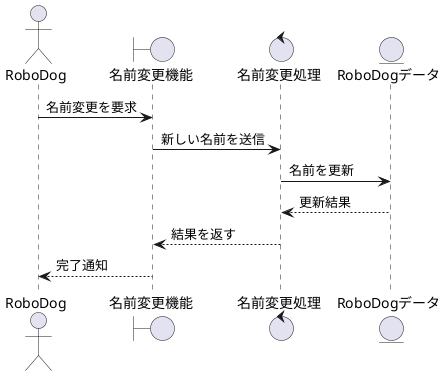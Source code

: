 @startuml
actor       RoboDog as User
boundary    名前変更機能 as NameChangeUI
control     名前変更処理 as NameChangeCtrl
entity      RoboDogデータ as RoboDogData

User -> NameChangeUI : 名前変更を要求
NameChangeUI -> NameChangeCtrl : 新しい名前を送信
NameChangeCtrl -> RoboDogData : 名前を更新

RoboDogData --> NameChangeCtrl : 更新結果
NameChangeCtrl --> NameChangeUI : 結果を返す
NameChangeUI --> User : 完了通知
@enduml
